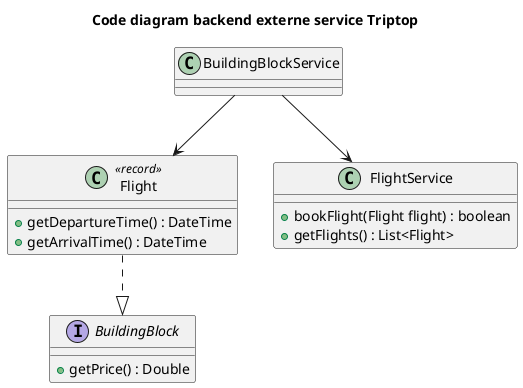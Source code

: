 @startuml

title Code diagram backend externe service Triptop

class Flight <<record>> {
    +getDepartureTime() : DateTime
    +getArrivalTime() : DateTime
}

class BuildingBlockService {
}

class FlightService {
    +bookFlight(Flight flight) : boolean
    +getFlights() : List<Flight>
}

interface BuildingBlock {
    +getPrice() : Double
}

BuildingBlockService --> FlightService
BuildingBlockService --> Flight
Flight ..|> BuildingBlock

@enduml